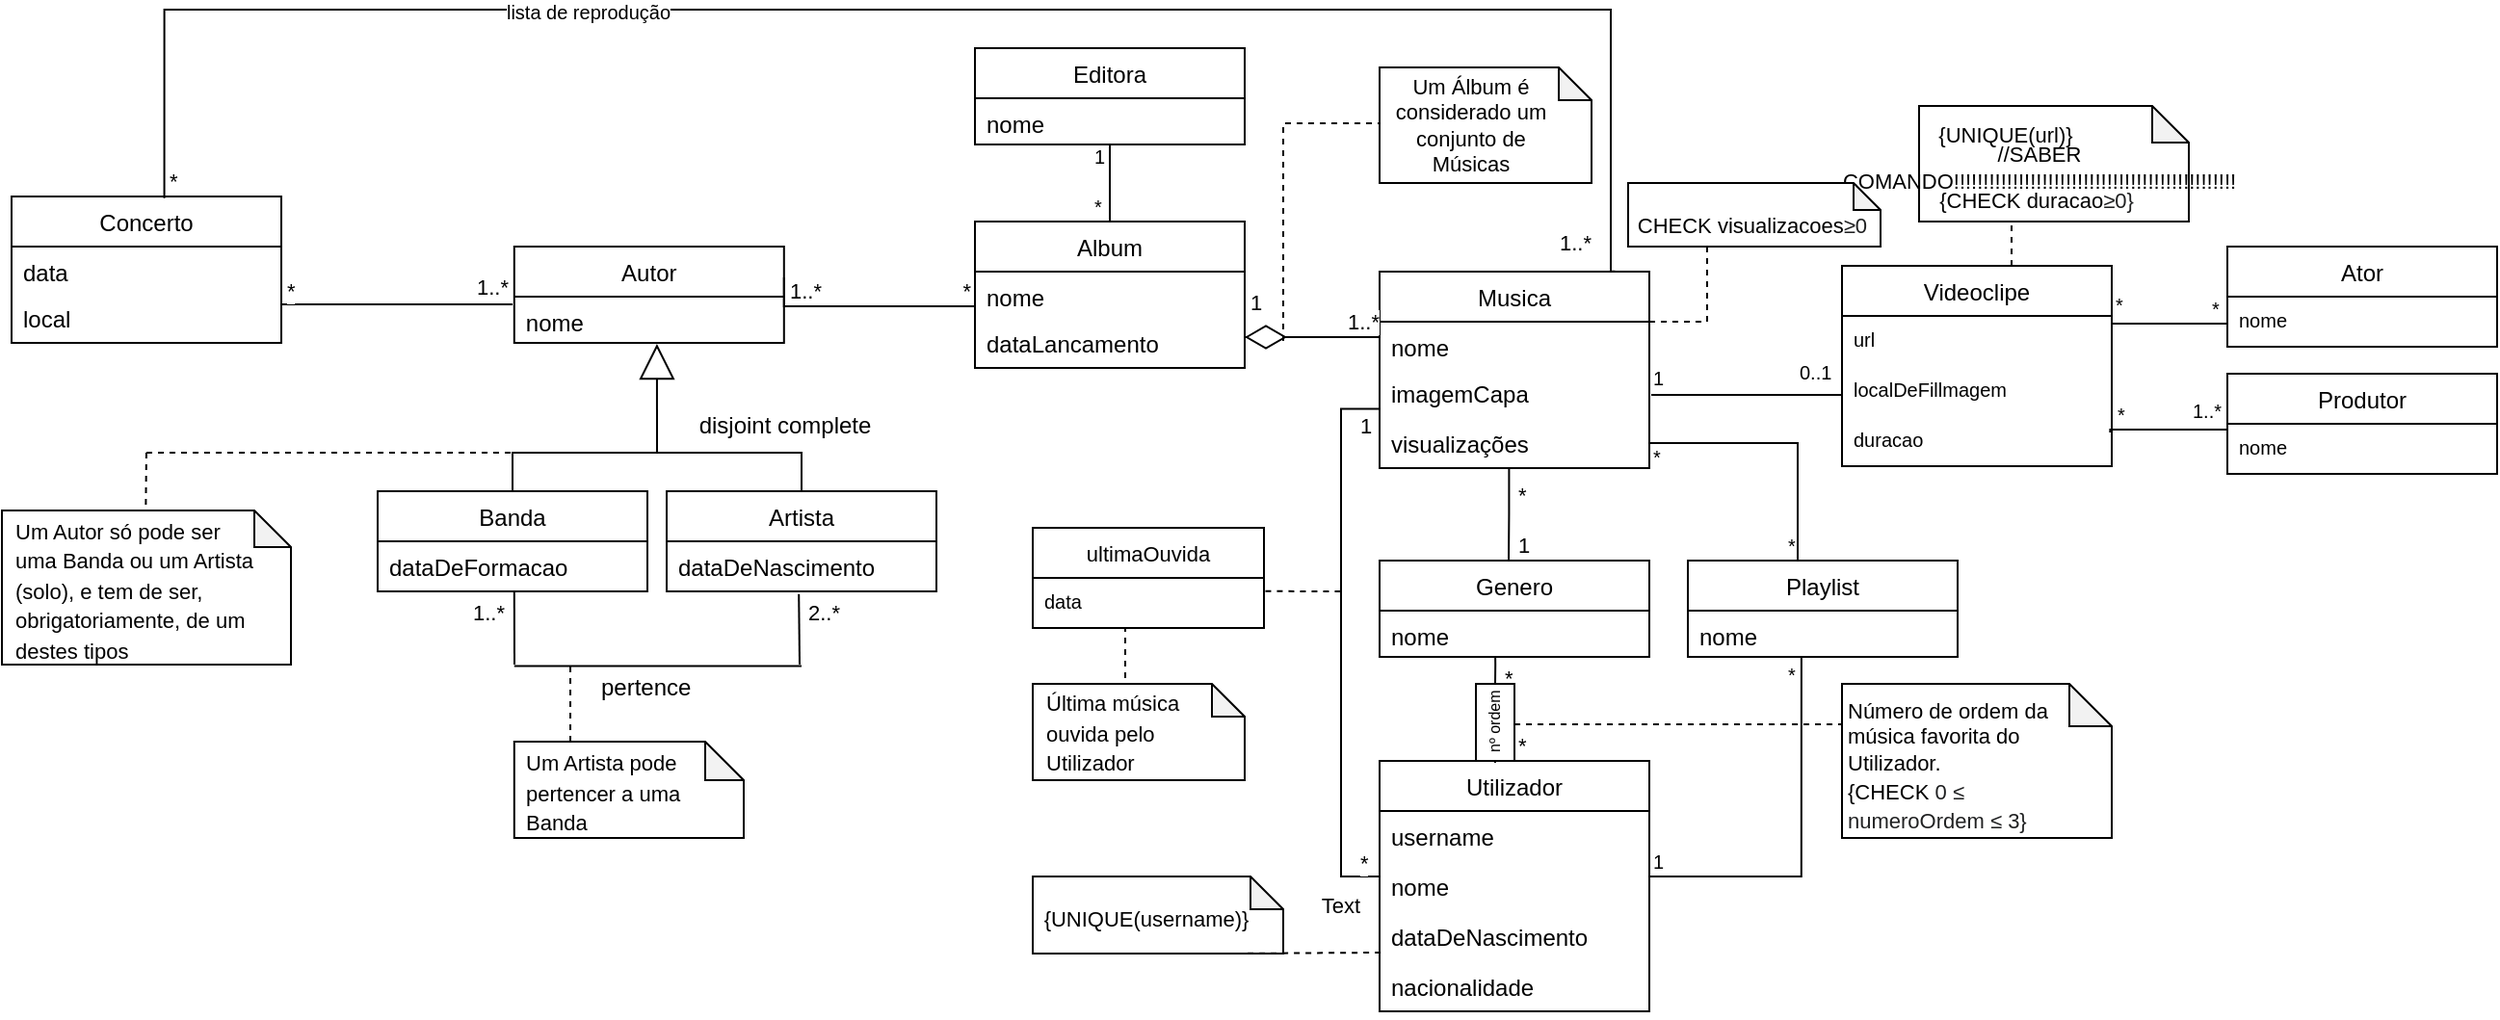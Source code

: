 <mxfile version="15.9.1" type="device"><diagram id="O6mtU00_ZYuhTFvkBpdz" name="Page-1"><mxGraphModel dx="811" dy="458" grid="1" gridSize="10" guides="1" tooltips="1" connect="1" arrows="1" fold="1" page="1" pageScale="1" pageWidth="827" pageHeight="1169" math="0" shadow="0"><root><mxCell id="0"/><mxCell id="1" parent="0"/><mxCell id="d1W4U5Db-8TaQ3_FlG5W-1" value="Utilizador" style="swimlane;fontStyle=0;childLayout=stackLayout;horizontal=1;startSize=26;fillColor=none;horizontalStack=0;resizeParent=1;resizeParentMax=0;resizeLast=0;collapsible=1;marginBottom=0;" parent="1" vertex="1"><mxGeometry x="800" y="440" width="140" height="130" as="geometry"/></mxCell><mxCell id="d1W4U5Db-8TaQ3_FlG5W-2" value="username" style="text;strokeColor=none;fillColor=none;align=left;verticalAlign=top;spacingLeft=4;spacingRight=4;overflow=hidden;rotatable=0;points=[[0,0.5],[1,0.5]];portConstraint=eastwest;" parent="d1W4U5Db-8TaQ3_FlG5W-1" vertex="1"><mxGeometry y="26" width="140" height="26" as="geometry"/></mxCell><mxCell id="d1W4U5Db-8TaQ3_FlG5W-5" value="nome" style="text;strokeColor=none;fillColor=none;align=left;verticalAlign=top;spacingLeft=4;spacingRight=4;overflow=hidden;rotatable=0;points=[[0,0.5],[1,0.5]];portConstraint=eastwest;" parent="d1W4U5Db-8TaQ3_FlG5W-1" vertex="1"><mxGeometry y="52" width="140" height="26" as="geometry"/></mxCell><mxCell id="d1W4U5Db-8TaQ3_FlG5W-7" value="dataDeNascimento" style="text;strokeColor=none;fillColor=none;align=left;verticalAlign=top;spacingLeft=4;spacingRight=4;overflow=hidden;rotatable=0;points=[[0,0.5],[1,0.5]];portConstraint=eastwest;" parent="d1W4U5Db-8TaQ3_FlG5W-1" vertex="1"><mxGeometry y="78" width="140" height="26" as="geometry"/></mxCell><mxCell id="d1W4U5Db-8TaQ3_FlG5W-6" value="nacionalidade" style="text;strokeColor=none;fillColor=none;align=left;verticalAlign=top;spacingLeft=4;spacingRight=4;overflow=hidden;rotatable=0;points=[[0,0.5],[1,0.5]];portConstraint=eastwest;" parent="d1W4U5Db-8TaQ3_FlG5W-1" vertex="1"><mxGeometry y="104" width="140" height="26" as="geometry"/></mxCell><mxCell id="d1W4U5Db-8TaQ3_FlG5W-8" value="Musica" style="swimlane;fontStyle=0;childLayout=stackLayout;horizontal=1;startSize=26;fillColor=none;horizontalStack=0;resizeParent=1;resizeParentMax=0;resizeLast=0;collapsible=1;marginBottom=0;" parent="1" vertex="1"><mxGeometry x="800" y="186" width="140" height="102" as="geometry"/></mxCell><mxCell id="d1W4U5Db-8TaQ3_FlG5W-9" value="nome" style="text;strokeColor=none;fillColor=none;align=left;verticalAlign=top;spacingLeft=4;spacingRight=4;overflow=hidden;rotatable=0;points=[[0,0.5],[1,0.5]];portConstraint=eastwest;" parent="d1W4U5Db-8TaQ3_FlG5W-8" vertex="1"><mxGeometry y="26" width="140" height="24" as="geometry"/></mxCell><mxCell id="d1W4U5Db-8TaQ3_FlG5W-11" value="imagemCapa" style="text;strokeColor=none;fillColor=none;align=left;verticalAlign=top;spacingLeft=4;spacingRight=4;overflow=hidden;rotatable=0;points=[[0,0.5],[1,0.5]];portConstraint=eastwest;" parent="d1W4U5Db-8TaQ3_FlG5W-8" vertex="1"><mxGeometry y="50" width="140" height="26" as="geometry"/></mxCell><mxCell id="d1W4U5Db-8TaQ3_FlG5W-76" value="visualizações" style="text;strokeColor=none;fillColor=none;align=left;verticalAlign=top;spacingLeft=4;spacingRight=4;overflow=hidden;rotatable=0;points=[[0,0.5],[1,0.5]];portConstraint=eastwest;" parent="d1W4U5Db-8TaQ3_FlG5W-8" vertex="1"><mxGeometry y="76" width="140" height="26" as="geometry"/></mxCell><mxCell id="d1W4U5Db-8TaQ3_FlG5W-14" value="Album" style="swimlane;fontStyle=0;childLayout=stackLayout;horizontal=1;startSize=26;fillColor=none;horizontalStack=0;resizeParent=1;resizeParentMax=0;resizeLast=0;collapsible=1;marginBottom=0;" parent="1" vertex="1"><mxGeometry x="590" y="160" width="140" height="76" as="geometry"/></mxCell><mxCell id="d1W4U5Db-8TaQ3_FlG5W-15" value="nome" style="text;strokeColor=none;fillColor=none;align=left;verticalAlign=top;spacingLeft=4;spacingRight=4;overflow=hidden;rotatable=0;points=[[0,0.5],[1,0.5]];portConstraint=eastwest;" parent="d1W4U5Db-8TaQ3_FlG5W-14" vertex="1"><mxGeometry y="26" width="140" height="24" as="geometry"/></mxCell><mxCell id="d1W4U5Db-8TaQ3_FlG5W-16" value="dataLancamento" style="text;strokeColor=none;fillColor=none;align=left;verticalAlign=top;spacingLeft=4;spacingRight=4;overflow=hidden;rotatable=0;points=[[0,0.5],[1,0.5]];portConstraint=eastwest;" parent="d1W4U5Db-8TaQ3_FlG5W-14" vertex="1"><mxGeometry y="50" width="140" height="26" as="geometry"/></mxCell><mxCell id="d1W4U5Db-8TaQ3_FlG5W-18" value="Autor" style="swimlane;fontStyle=0;childLayout=stackLayout;horizontal=1;startSize=26;fillColor=none;horizontalStack=0;resizeParent=1;resizeParentMax=0;resizeLast=0;collapsible=1;marginBottom=0;" parent="1" vertex="1"><mxGeometry x="350.9" y="173" width="140" height="50" as="geometry"/></mxCell><mxCell id="d1W4U5Db-8TaQ3_FlG5W-19" value="nome" style="text;strokeColor=none;fillColor=none;align=left;verticalAlign=top;spacingLeft=4;spacingRight=4;overflow=hidden;rotatable=0;points=[[0,0.5],[1,0.5]];portConstraint=eastwest;" parent="d1W4U5Db-8TaQ3_FlG5W-18" vertex="1"><mxGeometry y="26" width="140" height="24" as="geometry"/></mxCell><mxCell id="d1W4U5Db-8TaQ3_FlG5W-26" value="Banda" style="swimlane;fontStyle=0;childLayout=stackLayout;horizontal=1;startSize=26;fillColor=none;horizontalStack=0;resizeParent=1;resizeParentMax=0;resizeLast=0;collapsible=1;marginBottom=0;" parent="1" vertex="1"><mxGeometry x="280" y="300" width="140" height="52" as="geometry"/></mxCell><mxCell id="d1W4U5Db-8TaQ3_FlG5W-20" value="dataDeFormacao" style="text;strokeColor=none;fillColor=none;align=left;verticalAlign=top;spacingLeft=4;spacingRight=4;overflow=hidden;rotatable=0;points=[[0,0.5],[1,0.5]];portConstraint=eastwest;" parent="d1W4U5Db-8TaQ3_FlG5W-26" vertex="1"><mxGeometry y="26" width="140" height="26" as="geometry"/></mxCell><mxCell id="d1W4U5Db-8TaQ3_FlG5W-30" value="Artista" style="swimlane;fontStyle=0;childLayout=stackLayout;horizontal=1;startSize=26;fillColor=none;horizontalStack=0;resizeParent=1;resizeParentMax=0;resizeLast=0;collapsible=1;marginBottom=0;" parent="1" vertex="1"><mxGeometry x="430" y="300" width="140" height="52" as="geometry"/></mxCell><mxCell id="bzeB63ozeM-91986dSC--2" value="dataDeNascimento" style="text;strokeColor=none;fillColor=none;align=left;verticalAlign=top;spacingLeft=4;spacingRight=4;overflow=hidden;rotatable=0;points=[[0,0.5],[1,0.5]];portConstraint=eastwest;" parent="d1W4U5Db-8TaQ3_FlG5W-30" vertex="1"><mxGeometry y="26" width="140" height="26" as="geometry"/></mxCell><mxCell id="d1W4U5Db-8TaQ3_FlG5W-36" value="" style="endArrow=block;endSize=16;endFill=0;html=1;rounded=0;entryX=0.529;entryY=1.022;entryDx=0;entryDy=0;entryPerimeter=0;" parent="1" target="d1W4U5Db-8TaQ3_FlG5W-19" edge="1"><mxGeometry width="160" relative="1" as="geometry"><mxPoint x="425" y="280" as="sourcePoint"/><mxPoint x="417" y="230" as="targetPoint"/></mxGeometry></mxCell><mxCell id="d1W4U5Db-8TaQ3_FlG5W-40" value="" style="endArrow=none;html=1;edgeStyle=orthogonalEdgeStyle;rounded=0;entryX=0.5;entryY=0;entryDx=0;entryDy=0;exitX=0.5;exitY=0;exitDx=0;exitDy=0;" parent="1" source="d1W4U5Db-8TaQ3_FlG5W-26" target="d1W4U5Db-8TaQ3_FlG5W-30" edge="1"><mxGeometry relative="1" as="geometry"><mxPoint x="330" y="280" as="sourcePoint"/><mxPoint x="490" y="280" as="targetPoint"/><Array as="points"><mxPoint x="350" y="280"/><mxPoint x="500" y="280"/></Array></mxGeometry></mxCell><mxCell id="d1W4U5Db-8TaQ3_FlG5W-43" value="disjoint complete" style="html=1;strokeColor=#FFFFFF;" parent="1" vertex="1"><mxGeometry x="470" y="256" width="41.8" height="19" as="geometry"/></mxCell><mxCell id="d1W4U5Db-8TaQ3_FlG5W-45" value="" style="endArrow=none;html=1;edgeStyle=orthogonalEdgeStyle;rounded=0;exitX=1;exitY=0.441;exitDx=0;exitDy=0;exitPerimeter=0;entryX=0;entryY=0.374;entryDx=0;entryDy=0;entryPerimeter=0;" parent="1" edge="1"><mxGeometry relative="1" as="geometry"><mxPoint x="490.9" y="189.05" as="sourcePoint"/><mxPoint x="590" y="188.976" as="targetPoint"/><Array as="points"><mxPoint x="491" y="204"/><mxPoint x="590" y="204"/></Array></mxGeometry></mxCell><mxCell id="d1W4U5Db-8TaQ3_FlG5W-46" value="1..*" style="edgeLabel;resizable=0;html=1;align=left;verticalAlign=bottom;strokeColor=#FFFFFF;" parent="d1W4U5Db-8TaQ3_FlG5W-45" connectable="0" vertex="1"><mxGeometry x="-1" relative="1" as="geometry"><mxPoint x="1" y="15" as="offset"/></mxGeometry></mxCell><mxCell id="d1W4U5Db-8TaQ3_FlG5W-47" value="*" style="edgeLabel;resizable=0;html=1;align=right;verticalAlign=bottom;strokeColor=#FFFFFF;" parent="d1W4U5Db-8TaQ3_FlG5W-45" connectable="0" vertex="1"><mxGeometry x="1" relative="1" as="geometry"><mxPoint x="-2" y="15" as="offset"/></mxGeometry></mxCell><mxCell id="VnqMEpI5dOcCiJZOH6w0-4" value="Editora" style="swimlane;fontStyle=0;childLayout=stackLayout;horizontal=1;startSize=26;fillColor=none;horizontalStack=0;resizeParent=1;resizeParentMax=0;resizeLast=0;collapsible=1;marginBottom=0;" parent="1" vertex="1"><mxGeometry x="590" y="70" width="140" height="50" as="geometry"/></mxCell><mxCell id="VnqMEpI5dOcCiJZOH6w0-5" value="nome" style="text;strokeColor=none;fillColor=none;align=left;verticalAlign=top;spacingLeft=4;spacingRight=4;overflow=hidden;rotatable=0;points=[[0,0.5],[1,0.5]];portConstraint=eastwest;" parent="VnqMEpI5dOcCiJZOH6w0-4" vertex="1"><mxGeometry y="26" width="140" height="24" as="geometry"/></mxCell><mxCell id="VnqMEpI5dOcCiJZOH6w0-11" value="" style="edgeLabel;resizable=0;html=1;align=left;verticalAlign=bottom;strokeColor=#1A1A1A;" parent="1" connectable="0" vertex="1"><mxGeometry x="960" y="198" as="geometry"><mxPoint x="-16" y="24" as="offset"/></mxGeometry></mxCell><mxCell id="VnqMEpI5dOcCiJZOH6w0-12" value="Genero" style="swimlane;fontStyle=0;childLayout=stackLayout;horizontal=1;startSize=26;fillColor=none;horizontalStack=0;resizeParent=1;resizeParentMax=0;resizeLast=0;collapsible=1;marginBottom=0;" parent="1" vertex="1"><mxGeometry x="800" y="336" width="140" height="50" as="geometry"/></mxCell><mxCell id="VnqMEpI5dOcCiJZOH6w0-13" value="nome" style="text;strokeColor=none;fillColor=none;align=left;verticalAlign=top;spacingLeft=4;spacingRight=4;overflow=hidden;rotatable=0;points=[[0,0.5],[1,0.5]];portConstraint=eastwest;" parent="VnqMEpI5dOcCiJZOH6w0-12" vertex="1"><mxGeometry y="26" width="140" height="24" as="geometry"/></mxCell><mxCell id="SXqHnDbE0lJpuVMEVaqW-30" value="" style="endArrow=none;dashed=1;html=1;rounded=0;fontSize=13;" parent="VnqMEpI5dOcCiJZOH6w0-12" edge="1"><mxGeometry width="50" height="50" relative="1" as="geometry"><mxPoint x="70" y="85" as="sourcePoint"/><mxPoint x="240" y="85" as="targetPoint"/></mxGeometry></mxCell><mxCell id="VnqMEpI5dOcCiJZOH6w0-14" value="" style="endArrow=none;html=1;edgeStyle=orthogonalEdgeStyle;rounded=0;entryX=0.48;entryY=0.009;entryDx=0;entryDy=0;exitX=0.48;exitY=0.994;exitDx=0;exitDy=0;exitPerimeter=0;entryPerimeter=0;" parent="1" source="d1W4U5Db-8TaQ3_FlG5W-76" target="VnqMEpI5dOcCiJZOH6w0-12" edge="1"><mxGeometry relative="1" as="geometry"><mxPoint x="850" y="316" as="sourcePoint"/><mxPoint x="1010" y="306" as="targetPoint"/><Array as="points"><mxPoint x="867" y="312"/><mxPoint x="867" y="312"/><mxPoint x="867" y="336"/></Array></mxGeometry></mxCell><mxCell id="VnqMEpI5dOcCiJZOH6w0-17" value="" style="endArrow=none;html=1;edgeStyle=orthogonalEdgeStyle;rounded=0;entryX=0.431;entryY=0.006;entryDx=0;entryDy=0;entryPerimeter=0;startArrow=none;" parent="1" source="Nlo_bbiyaTCE-8YqNCSZ-4" target="d1W4U5Db-8TaQ3_FlG5W-1" edge="1"><mxGeometry relative="1" as="geometry"><mxPoint x="860" y="386" as="sourcePoint"/><mxPoint x="863" y="466" as="targetPoint"/><Array as="points"><mxPoint x="860" y="441"/><mxPoint x="860" y="441"/></Array></mxGeometry></mxCell><mxCell id="VnqMEpI5dOcCiJZOH6w0-18" value="*" style="edgeLabel;resizable=0;html=1;align=left;verticalAlign=bottom;strokeColor=#1A1A1A;" parent="1" connectable="0" vertex="1"><mxGeometry x="870" y="310" as="geometry"/></mxCell><mxCell id="VnqMEpI5dOcCiJZOH6w0-19" value="*" style="edgeLabel;resizable=0;html=1;align=left;verticalAlign=bottom;strokeColor=#1A1A1A;" parent="1" connectable="0" vertex="1"><mxGeometry x="870" y="440" as="geometry"/></mxCell><mxCell id="VnqMEpI5dOcCiJZOH6w0-20" value="1" style="edgeLabel;resizable=0;html=1;align=left;verticalAlign=bottom;strokeColor=#1A1A1A;" parent="1" connectable="0" vertex="1"><mxGeometry x="870" y="336" as="geometry"/></mxCell><mxCell id="VnqMEpI5dOcCiJZOH6w0-21" value="*" style="edgeLabel;resizable=0;html=1;align=left;verticalAlign=bottom;strokeColor=#1A1A1A;" parent="1" connectable="0" vertex="1"><mxGeometry x="850" y="390" as="geometry"><mxPoint x="13" y="15" as="offset"/></mxGeometry></mxCell><mxCell id="VnqMEpI5dOcCiJZOH6w0-29" value="" style="endArrow=none;html=1;edgeStyle=orthogonalEdgeStyle;rounded=0;exitX=0;exitY=0.5;exitDx=0;exitDy=0;entryX=-0.003;entryY=0.818;entryDx=0;entryDy=0;entryPerimeter=0;" parent="1" source="d1W4U5Db-8TaQ3_FlG5W-5" target="d1W4U5Db-8TaQ3_FlG5W-11" edge="1"><mxGeometry relative="1" as="geometry"><mxPoint x="640" y="296" as="sourcePoint"/><mxPoint x="780" y="260" as="targetPoint"/><Array as="points"><mxPoint x="800" y="500"/><mxPoint x="780" y="500"/><mxPoint x="780" y="257"/></Array></mxGeometry></mxCell><mxCell id="VnqMEpI5dOcCiJZOH6w0-32" value="" style="endArrow=none;dashed=1;html=1;rounded=0;exitX=1.006;exitY=0.457;exitDx=0;exitDy=0;exitPerimeter=0;" parent="1" edge="1"><mxGeometry width="50" height="50" relative="1" as="geometry"><mxPoint x="740.72" y="351.882" as="sourcePoint"/><mxPoint x="780" y="352" as="targetPoint"/><Array as="points"><mxPoint x="770" y="352"/></Array></mxGeometry></mxCell><mxCell id="VnqMEpI5dOcCiJZOH6w0-33" value="ultimaOuvida" style="swimlane;fontStyle=0;childLayout=stackLayout;horizontal=1;startSize=26;fillColor=none;horizontalStack=0;resizeParent=1;resizeParentMax=0;resizeLast=0;collapsible=1;marginBottom=0;fontSize=11;" parent="1" vertex="1"><mxGeometry x="620" y="319" width="120" height="52" as="geometry"/></mxCell><mxCell id="VnqMEpI5dOcCiJZOH6w0-35" value="data" style="text;strokeColor=none;fillColor=none;align=left;verticalAlign=top;spacingLeft=4;spacingRight=4;overflow=hidden;rotatable=0;points=[[0,0.5],[1,0.5]];portConstraint=eastwest;fontSize=10;" parent="VnqMEpI5dOcCiJZOH6w0-33" vertex="1"><mxGeometry y="26" width="120" height="26" as="geometry"/></mxCell><mxCell id="VnqMEpI5dOcCiJZOH6w0-36" value="Concerto" style="swimlane;fontStyle=0;childLayout=stackLayout;horizontal=1;startSize=26;fillColor=none;horizontalStack=0;resizeParent=1;resizeParentMax=0;resizeLast=0;collapsible=1;marginBottom=0;" parent="1" vertex="1"><mxGeometry x="90" y="147" width="140" height="76" as="geometry"/></mxCell><mxCell id="VnqMEpI5dOcCiJZOH6w0-37" value="data" style="text;strokeColor=none;fillColor=none;align=left;verticalAlign=top;spacingLeft=4;spacingRight=4;overflow=hidden;rotatable=0;points=[[0,0.5],[1,0.5]];portConstraint=eastwest;" parent="VnqMEpI5dOcCiJZOH6w0-36" vertex="1"><mxGeometry y="26" width="140" height="24" as="geometry"/></mxCell><mxCell id="VnqMEpI5dOcCiJZOH6w0-38" value="local" style="text;strokeColor=none;fillColor=none;align=left;verticalAlign=top;spacingLeft=4;spacingRight=4;overflow=hidden;rotatable=0;points=[[0,0.5],[1,0.5]];portConstraint=eastwest;" parent="VnqMEpI5dOcCiJZOH6w0-36" vertex="1"><mxGeometry y="50" width="140" height="26" as="geometry"/></mxCell><mxCell id="VnqMEpI5dOcCiJZOH6w0-40" value="" style="endArrow=none;html=1;edgeStyle=orthogonalEdgeStyle;rounded=0;" parent="1" edge="1"><mxGeometry relative="1" as="geometry"><mxPoint x="230" y="203" as="sourcePoint"/><mxPoint x="350" y="203" as="targetPoint"/><Array as="points"><mxPoint x="230" y="203"/></Array></mxGeometry></mxCell><mxCell id="VnqMEpI5dOcCiJZOH6w0-41" value="*" style="edgeLabel;resizable=0;html=1;align=left;verticalAlign=bottom;strokeColor=#FFFFFF;" parent="VnqMEpI5dOcCiJZOH6w0-40" connectable="0" vertex="1"><mxGeometry x="-1" relative="1" as="geometry"><mxPoint x="1" y="1" as="offset"/></mxGeometry></mxCell><mxCell id="VnqMEpI5dOcCiJZOH6w0-42" value="1..*" style="edgeLabel;resizable=0;html=1;align=right;verticalAlign=bottom;strokeColor=#FFFFFF;" parent="VnqMEpI5dOcCiJZOH6w0-40" connectable="0" vertex="1"><mxGeometry x="1" relative="1" as="geometry"><mxPoint x="-2" y="-1" as="offset"/></mxGeometry></mxCell><mxCell id="VnqMEpI5dOcCiJZOH6w0-44" value="" style="endArrow=none;html=1;edgeStyle=orthogonalEdgeStyle;rounded=0;exitX=0.995;exitY=0.186;exitDx=0;exitDy=0;exitPerimeter=0;entryX=0.873;entryY=-0.001;entryDx=0;entryDy=0;entryPerimeter=0;" parent="1" target="d1W4U5Db-8TaQ3_FlG5W-8" edge="1"><mxGeometry relative="1" as="geometry"><mxPoint x="169.28" y="147.836" as="sourcePoint"/><mxPoint x="920" y="190" as="targetPoint"/><Array as="points"><mxPoint x="169" y="50"/><mxPoint x="920" y="50"/><mxPoint x="920" y="186"/></Array></mxGeometry></mxCell><mxCell id="VnqMEpI5dOcCiJZOH6w0-45" value="*" style="edgeLabel;resizable=0;html=1;align=left;verticalAlign=bottom;strokeColor=#FFFFFF;" parent="VnqMEpI5dOcCiJZOH6w0-44" connectable="0" vertex="1"><mxGeometry x="-1" relative="1" as="geometry"><mxPoint x="1" as="offset"/></mxGeometry></mxCell><mxCell id="VnqMEpI5dOcCiJZOH6w0-46" value="1..*" style="edgeLabel;resizable=0;html=1;align=right;verticalAlign=bottom;strokeColor=#FFFFFF;" parent="VnqMEpI5dOcCiJZOH6w0-44" connectable="0" vertex="1"><mxGeometry x="1" relative="1" as="geometry"><mxPoint x="-12" y="-6" as="offset"/></mxGeometry></mxCell><mxCell id="VnqMEpI5dOcCiJZOH6w0-47" value="lista de reprodução" style="edgeLabel;html=1;align=center;verticalAlign=middle;resizable=0;points=[];fontSize=10;" parent="VnqMEpI5dOcCiJZOH6w0-44" vertex="1" connectable="0"><mxGeometry x="-0.359" y="-1" relative="1" as="geometry"><mxPoint x="1" as="offset"/></mxGeometry></mxCell><mxCell id="VnqMEpI5dOcCiJZOH6w0-48" value="" style="endArrow=none;html=1;edgeStyle=orthogonalEdgeStyle;rounded=0;fontSize=10;" parent="1" edge="1"><mxGeometry relative="1" as="geometry"><mxPoint x="941" y="250" as="sourcePoint"/><mxPoint x="1040" y="250" as="targetPoint"/><Array as="points"><mxPoint x="941" y="250"/><mxPoint x="1040" y="250"/></Array></mxGeometry></mxCell><mxCell id="VnqMEpI5dOcCiJZOH6w0-49" value="1" style="edgeLabel;resizable=0;html=1;align=left;verticalAlign=bottom;fontSize=10;" parent="VnqMEpI5dOcCiJZOH6w0-48" connectable="0" vertex="1"><mxGeometry x="-1" relative="1" as="geometry"><mxPoint x="-1" y="-1" as="offset"/></mxGeometry></mxCell><mxCell id="VnqMEpI5dOcCiJZOH6w0-51" value="Videoclipe" style="swimlane;fontStyle=0;childLayout=stackLayout;horizontal=1;startSize=26;fillColor=none;horizontalStack=0;resizeParent=1;resizeParentMax=0;resizeLast=0;collapsible=1;marginBottom=0;" parent="1" vertex="1"><mxGeometry x="1040" y="183" width="140" height="104" as="geometry"/></mxCell><mxCell id="VnqMEpI5dOcCiJZOH6w0-88" value="url" style="text;strokeColor=none;fillColor=none;align=left;verticalAlign=top;spacingLeft=4;spacingRight=4;overflow=hidden;rotatable=0;points=[[0,0.5],[1,0.5]];portConstraint=eastwest;fontSize=10;" parent="VnqMEpI5dOcCiJZOH6w0-51" vertex="1"><mxGeometry y="26" width="140" height="26" as="geometry"/></mxCell><mxCell id="VnqMEpI5dOcCiJZOH6w0-76" value="localDeFillmagem" style="text;strokeColor=none;fillColor=none;align=left;verticalAlign=top;spacingLeft=4;spacingRight=4;overflow=hidden;rotatable=0;points=[[0,0.5],[1,0.5]];portConstraint=eastwest;fontSize=10;" parent="VnqMEpI5dOcCiJZOH6w0-51" vertex="1"><mxGeometry y="52" width="140" height="26" as="geometry"/></mxCell><mxCell id="VnqMEpI5dOcCiJZOH6w0-85" value="duracao" style="text;strokeColor=none;fillColor=none;align=left;verticalAlign=top;spacingLeft=4;spacingRight=4;overflow=hidden;rotatable=0;points=[[0,0.5],[1,0.5]];portConstraint=eastwest;fontSize=10;" parent="VnqMEpI5dOcCiJZOH6w0-51" vertex="1"><mxGeometry y="78" width="140" height="26" as="geometry"/></mxCell><mxCell id="VnqMEpI5dOcCiJZOH6w0-54" value="0..1" style="edgeLabel;resizable=0;html=1;align=left;verticalAlign=bottom;fontSize=10;rotation=0;" parent="1" connectable="0" vertex="1"><mxGeometry x="1031" y="254" as="geometry"><mxPoint x="-15" y="-8" as="offset"/></mxGeometry></mxCell><mxCell id="VnqMEpI5dOcCiJZOH6w0-60" value="" style="endArrow=none;html=1;edgeStyle=orthogonalEdgeStyle;rounded=0;fontSize=10;exitX=0.572;exitY=0.999;exitDx=0;exitDy=0;exitPerimeter=0;" parent="1" source="VnqMEpI5dOcCiJZOH6w0-5" edge="1"><mxGeometry relative="1" as="geometry"><mxPoint x="660" y="130" as="sourcePoint"/><mxPoint x="660" y="160" as="targetPoint"/><Array as="points"><mxPoint x="660" y="120"/></Array></mxGeometry></mxCell><mxCell id="VnqMEpI5dOcCiJZOH6w0-61" value="1" style="edgeLabel;resizable=0;html=1;align=left;verticalAlign=bottom;fontSize=10;" parent="VnqMEpI5dOcCiJZOH6w0-60" connectable="0" vertex="1"><mxGeometry x="-1" relative="1" as="geometry"><mxPoint x="-20" y="15" as="offset"/></mxGeometry></mxCell><mxCell id="VnqMEpI5dOcCiJZOH6w0-64" value="*" style="edgeLabel;resizable=0;html=1;align=left;verticalAlign=bottom;fontSize=10;" parent="1" connectable="0" vertex="1"><mxGeometry x="650" y="160" as="geometry"/></mxCell><mxCell id="VnqMEpI5dOcCiJZOH6w0-68" value="" style="endArrow=none;html=1;edgeStyle=orthogonalEdgeStyle;rounded=0;entryX=0.41;entryY=0.003;entryDx=0;entryDy=0;entryPerimeter=0;" parent="1" target="VnqMEpI5dOcCiJZOH6w0-69" edge="1"><mxGeometry relative="1" as="geometry"><mxPoint x="940" y="275" as="sourcePoint"/><mxPoint x="1020" y="380" as="targetPoint"/><Array as="points"><mxPoint x="1017" y="275"/><mxPoint x="1017" y="336"/></Array></mxGeometry></mxCell><mxCell id="VnqMEpI5dOcCiJZOH6w0-69" value="Playlist" style="swimlane;fontStyle=0;childLayout=stackLayout;horizontal=1;startSize=26;fillColor=none;horizontalStack=0;resizeParent=1;resizeParentMax=0;resizeLast=0;collapsible=1;marginBottom=0;" parent="1" vertex="1"><mxGeometry x="960" y="336" width="140" height="50" as="geometry"/></mxCell><mxCell id="VnqMEpI5dOcCiJZOH6w0-70" value="nome" style="text;strokeColor=none;fillColor=none;align=left;verticalAlign=top;spacingLeft=4;spacingRight=4;overflow=hidden;rotatable=0;points=[[0,0.5],[1,0.5]];portConstraint=eastwest;" parent="VnqMEpI5dOcCiJZOH6w0-69" vertex="1"><mxGeometry y="26" width="140" height="24" as="geometry"/></mxCell><mxCell id="VnqMEpI5dOcCiJZOH6w0-71" value="" style="endArrow=none;html=1;edgeStyle=orthogonalEdgeStyle;rounded=0;entryX=0.997;entryY=0.298;entryDx=0;entryDy=0;exitX=0.421;exitY=1.012;exitDx=0;exitDy=0;exitPerimeter=0;entryPerimeter=0;" parent="1" source="VnqMEpI5dOcCiJZOH6w0-70" target="d1W4U5Db-8TaQ3_FlG5W-5" edge="1"><mxGeometry relative="1" as="geometry"><mxPoint x="1019" y="390" as="sourcePoint"/><mxPoint x="1020" y="504.5" as="targetPoint"/><Array as="points"><mxPoint x="1019" y="500"/><mxPoint x="940" y="500"/></Array></mxGeometry></mxCell><mxCell id="VnqMEpI5dOcCiJZOH6w0-72" value="*" style="edgeLabel;resizable=0;html=1;align=left;verticalAlign=bottom;fontSize=10;rotation=0;" parent="1" connectable="0" vertex="1"><mxGeometry x="1010" y="336" as="geometry"/></mxCell><mxCell id="VnqMEpI5dOcCiJZOH6w0-73" value="*" style="edgeLabel;resizable=0;html=1;align=left;verticalAlign=bottom;fontSize=10;rotation=0;" parent="1" connectable="0" vertex="1"><mxGeometry x="940" y="290" as="geometry"/></mxCell><mxCell id="VnqMEpI5dOcCiJZOH6w0-74" value="*" style="edgeLabel;resizable=0;html=1;align=left;verticalAlign=bottom;fontSize=10;rotation=0;" parent="1" connectable="0" vertex="1"><mxGeometry x="1010" y="403" as="geometry"/></mxCell><mxCell id="VnqMEpI5dOcCiJZOH6w0-75" value="1" style="edgeLabel;resizable=0;html=1;align=left;verticalAlign=bottom;fontSize=10;rotation=0;" parent="1" connectable="0" vertex="1"><mxGeometry x="940" y="500" as="geometry"/></mxCell><mxCell id="VnqMEpI5dOcCiJZOH6w0-77" value="" style="endArrow=none;html=1;edgeStyle=orthogonalEdgeStyle;rounded=0;fontSize=10;entryX=0;entryY=0.5;entryDx=0;entryDy=0;" parent="1" target="VnqMEpI5dOcCiJZOH6w0-79" edge="1"><mxGeometry relative="1" as="geometry"><mxPoint x="1180" y="207" as="sourcePoint"/><mxPoint x="1242" y="207" as="targetPoint"/><Array as="points"><mxPoint x="1180" y="213"/><mxPoint x="1240" y="213"/></Array></mxGeometry></mxCell><mxCell id="VnqMEpI5dOcCiJZOH6w0-78" value="1..*" style="edgeLabel;resizable=0;html=1;align=left;verticalAlign=bottom;fontSize=10;" parent="VnqMEpI5dOcCiJZOH6w0-77" connectable="0" vertex="1"><mxGeometry x="-1" relative="1" as="geometry"><mxPoint x="40" y="59" as="offset"/></mxGeometry></mxCell><mxCell id="VnqMEpI5dOcCiJZOH6w0-79" value="Ator" style="swimlane;fontStyle=0;childLayout=stackLayout;horizontal=1;startSize=26;fillColor=none;horizontalStack=0;resizeParent=1;resizeParentMax=0;resizeLast=0;collapsible=1;marginBottom=0;" parent="1" vertex="1"><mxGeometry x="1240" y="173" width="140" height="52" as="geometry"/></mxCell><mxCell id="VnqMEpI5dOcCiJZOH6w0-80" value="nome" style="text;strokeColor=none;fillColor=none;align=left;verticalAlign=top;spacingLeft=4;spacingRight=4;overflow=hidden;rotatable=0;points=[[0,0.5],[1,0.5]];portConstraint=eastwest;fontSize=10;" parent="VnqMEpI5dOcCiJZOH6w0-79" vertex="1"><mxGeometry y="26" width="140" height="26" as="geometry"/></mxCell><mxCell id="VnqMEpI5dOcCiJZOH6w0-81" value="Produtor" style="swimlane;fontStyle=0;childLayout=stackLayout;horizontal=1;startSize=26;fillColor=none;horizontalStack=0;resizeParent=1;resizeParentMax=0;resizeLast=0;collapsible=1;marginBottom=0;" parent="1" vertex="1"><mxGeometry x="1240" y="239" width="140" height="52" as="geometry"/></mxCell><mxCell id="VnqMEpI5dOcCiJZOH6w0-82" value="nome" style="text;strokeColor=none;fillColor=none;align=left;verticalAlign=top;spacingLeft=4;spacingRight=4;overflow=hidden;rotatable=0;points=[[0,0.5],[1,0.5]];portConstraint=eastwest;fontSize=10;" parent="VnqMEpI5dOcCiJZOH6w0-81" vertex="1"><mxGeometry y="26" width="140" height="26" as="geometry"/></mxCell><mxCell id="VnqMEpI5dOcCiJZOH6w0-86" value="" style="endArrow=none;html=1;edgeStyle=orthogonalEdgeStyle;rounded=0;fontSize=10;entryX=0.003;entryY=0.131;entryDx=0;entryDy=0;exitX=0.994;exitY=0.328;exitDx=0;exitDy=0;exitPerimeter=0;entryPerimeter=0;" parent="1" source="VnqMEpI5dOcCiJZOH6w0-85" target="VnqMEpI5dOcCiJZOH6w0-82" edge="1"><mxGeometry relative="1" as="geometry"><mxPoint x="1107" y="181" as="sourcePoint"/><mxPoint x="1128.34" y="153.412" as="targetPoint"/><Array as="points"><mxPoint x="1179" y="268"/><mxPoint x="1240" y="268"/></Array></mxGeometry></mxCell><mxCell id="VnqMEpI5dOcCiJZOH6w0-89" value="*" style="edgeLabel;resizable=0;html=1;align=left;verticalAlign=bottom;fontSize=10;" parent="1" connectable="0" vertex="1"><mxGeometry x="1230" y="213" as="geometry"/></mxCell><mxCell id="VnqMEpI5dOcCiJZOH6w0-90" value="*" style="edgeLabel;resizable=0;html=1;align=left;verticalAlign=bottom;fontSize=10;rotation=0;" parent="1" connectable="0" vertex="1"><mxGeometry x="1180" y="211" as="geometry"/></mxCell><mxCell id="VnqMEpI5dOcCiJZOH6w0-91" value="1" style="edgeLabel;resizable=0;html=1;align=left;verticalAlign=bottom;strokeColor=#1A1A1A;" parent="1" connectable="0" vertex="1"><mxGeometry x="788" y="274" as="geometry"/></mxCell><mxCell id="bzeB63ozeM-91986dSC--5" value="" style="endArrow=none;html=1;edgeStyle=orthogonalEdgeStyle;rounded=0;entryX=0;entryY=0.335;entryDx=0;entryDy=0;exitX=1.004;exitY=0.576;exitDx=0;exitDy=0;exitPerimeter=0;entryPerimeter=0;" parent="1" edge="1"><mxGeometry relative="1" as="geometry"><mxPoint x="730" y="200.024" as="sourcePoint"/><mxPoint x="800" y="220.04" as="targetPoint"/><Array as="points"><mxPoint x="730" y="220"/></Array></mxGeometry></mxCell><mxCell id="bzeB63ozeM-91986dSC--6" value="1" style="edgeLabel;resizable=0;html=1;align=left;verticalAlign=bottom;strokeColor=#1A1A1A;" parent="bzeB63ozeM-91986dSC--5" connectable="0" vertex="1"><mxGeometry x="-1" relative="1" as="geometry"><mxPoint x="1" y="10" as="offset"/></mxGeometry></mxCell><mxCell id="bzeB63ozeM-91986dSC--7" value="1..*" style="edgeLabel;resizable=0;html=1;align=right;verticalAlign=bottom;strokeColor=#1A1A1A;" parent="bzeB63ozeM-91986dSC--5" connectable="0" vertex="1"><mxGeometry x="1" relative="1" as="geometry"/></mxCell><mxCell id="bzeB63ozeM-91986dSC--9" value="" style="endArrow=none;html=1;rounded=0;" parent="1" edge="1"><mxGeometry width="50" height="50" relative="1" as="geometry"><mxPoint x="351" y="390" as="sourcePoint"/><mxPoint x="350.9" y="352" as="targetPoint"/></mxGeometry></mxCell><mxCell id="bzeB63ozeM-91986dSC--10" value="" style="endArrow=none;html=1;rounded=0;" parent="1" edge="1"><mxGeometry width="50" height="50" relative="1" as="geometry"><mxPoint x="350.9" y="390.8" as="sourcePoint"/><mxPoint x="500" y="390.8" as="targetPoint"/></mxGeometry></mxCell><mxCell id="bzeB63ozeM-91986dSC--12" value="" style="endArrow=none;html=1;rounded=0;entryX=0.49;entryY=1.055;entryDx=0;entryDy=0;entryPerimeter=0;" parent="1" target="bzeB63ozeM-91986dSC--2" edge="1"><mxGeometry width="50" height="50" relative="1" as="geometry"><mxPoint x="499" y="390" as="sourcePoint"/><mxPoint x="500" y="360" as="targetPoint"/></mxGeometry></mxCell><mxCell id="bzeB63ozeM-91986dSC--14" value="pertence" style="text;strokeColor=none;fillColor=none;align=left;verticalAlign=middle;spacingLeft=4;spacingRight=4;overflow=hidden;points=[[0,0.5],[1,0.5]];portConstraint=eastwest;rotatable=0;" parent="1" vertex="1"><mxGeometry x="390" y="386" width="80" height="30" as="geometry"/></mxCell><mxCell id="bzeB63ozeM-91986dSC--15" value="1..*" style="edgeLabel;resizable=0;html=1;align=right;verticalAlign=bottom;strokeColor=#FFFFFF;" parent="1" connectable="0" vertex="1"><mxGeometry x="346" y="371" as="geometry"/></mxCell><mxCell id="bzeB63ozeM-91986dSC--16" value="2..*" style="edgeLabel;resizable=0;html=1;align=right;verticalAlign=bottom;strokeColor=#FFFFFF;" parent="1" connectable="0" vertex="1"><mxGeometry x="520" y="371" as="geometry"/></mxCell><mxCell id="bzeB63ozeM-91986dSC--18" value="*" style="edgeLabel;resizable=0;html=1;align=left;verticalAlign=bottom;strokeColor=#1A1A1A;" parent="1" connectable="0" vertex="1"><mxGeometry x="788" y="501" as="geometry"/></mxCell><mxCell id="bzeB63ozeM-91986dSC--19" value="*" style="edgeLabel;resizable=0;html=1;align=left;verticalAlign=bottom;fontSize=10;" parent="1" connectable="0" vertex="1"><mxGeometry x="1181" y="268.5" as="geometry"/></mxCell><mxCell id="Nlo_bbiyaTCE-8YqNCSZ-4" value="" style="rounded=0;whiteSpace=wrap;html=1;fontSize=9;" parent="1" vertex="1"><mxGeometry x="850" y="400" width="20" height="40" as="geometry"/></mxCell><mxCell id="Nlo_bbiyaTCE-8YqNCSZ-6" value="nº ordem" style="edgeLabel;resizable=0;html=1;align=left;verticalAlign=bottom;strokeColor=#1A1A1A;rotation=-90;fontSize=8;" parent="1" connectable="0" vertex="1"><mxGeometry x="852" y="451" as="geometry"><mxPoint x="13" y="15" as="offset"/></mxGeometry></mxCell><mxCell id="Nlo_bbiyaTCE-8YqNCSZ-8" value="" style="endArrow=none;html=1;edgeStyle=orthogonalEdgeStyle;rounded=0;exitX=0.429;exitY=1.003;exitDx=0;exitDy=0;exitPerimeter=0;" parent="1" source="VnqMEpI5dOcCiJZOH6w0-13" edge="1"><mxGeometry relative="1" as="geometry"><mxPoint x="860" y="390" as="sourcePoint"/><mxPoint x="860" y="400" as="targetPoint"/><Array as="points"><mxPoint x="860" y="390"/><mxPoint x="860" y="390"/><mxPoint x="860" y="400"/></Array></mxGeometry></mxCell><mxCell id="mL5B-F035YfHwwNTHmhw-1" value="" style="html=1;whiteSpace=wrap;aspect=fixed;shape=isoRectangle;fillColor=#FFFFFF;" parent="1" vertex="1"><mxGeometry x="731" y="214" width="20" height="12" as="geometry"/></mxCell><mxCell id="SXqHnDbE0lJpuVMEVaqW-1" value="" style="endArrow=none;dashed=1;html=1;rounded=0;" parent="1" edge="1"><mxGeometry width="50" height="50" relative="1" as="geometry"><mxPoint x="159.5" y="325" as="sourcePoint"/><mxPoint x="160" y="277" as="targetPoint"/></mxGeometry></mxCell><mxCell id="SXqHnDbE0lJpuVMEVaqW-2" value="" style="shape=note;whiteSpace=wrap;html=1;backgroundOutline=1;darkOpacity=0.05;size=19;" parent="1" vertex="1"><mxGeometry x="85" y="310" width="150" height="80" as="geometry"/></mxCell><mxCell id="SXqHnDbE0lJpuVMEVaqW-6" value="" style="endArrow=none;dashed=1;html=1;rounded=0;" parent="1" edge="1"><mxGeometry width="50" height="50" relative="1" as="geometry"><mxPoint x="160" y="280" as="sourcePoint"/><mxPoint x="360" y="280" as="targetPoint"/></mxGeometry></mxCell><mxCell id="SXqHnDbE0lJpuVMEVaqW-21" value="&lt;font style=&quot;font-size: 11px&quot;&gt;Um Autor só pode ser uma Banda ou um Artista (solo), e tem de ser, obrigatoriamente, de um destes tipos&amp;nbsp;&lt;/font&gt;" style="text;html=1;strokeColor=none;fillColor=none;align=left;verticalAlign=middle;whiteSpace=wrap;rounded=0;fontSize=13;" parent="1" vertex="1"><mxGeometry x="90" y="321" width="130" height="60" as="geometry"/></mxCell><mxCell id="SXqHnDbE0lJpuVMEVaqW-23" value="" style="endArrow=none;dashed=1;html=1;rounded=0;fontSize=13;" parent="1" edge="1"><mxGeometry width="50" height="50" relative="1" as="geometry"><mxPoint x="668" y="421" as="sourcePoint"/><mxPoint x="668" y="371" as="targetPoint"/><Array as="points"><mxPoint x="668" y="400"/></Array></mxGeometry></mxCell><mxCell id="SXqHnDbE0lJpuVMEVaqW-24" value="" style="shape=note;whiteSpace=wrap;html=1;backgroundOutline=1;darkOpacity=0.05;fontSize=13;size=17;" parent="1" vertex="1"><mxGeometry x="620" y="400" width="110" height="50" as="geometry"/></mxCell><mxCell id="SXqHnDbE0lJpuVMEVaqW-25" value="&lt;font style=&quot;font-size: 11px&quot;&gt;Última música ouvida pelo Utilizador&lt;/font&gt;" style="text;html=1;strokeColor=none;fillColor=none;align=left;verticalAlign=middle;whiteSpace=wrap;rounded=0;fontSize=13;" parent="1" vertex="1"><mxGeometry x="625" y="410" width="90" height="30" as="geometry"/></mxCell><mxCell id="SXqHnDbE0lJpuVMEVaqW-27" value="" style="shape=note;whiteSpace=wrap;html=1;backgroundOutline=1;darkOpacity=0.05;fontSize=13;size=20;" parent="1" vertex="1"><mxGeometry x="350.9" y="430" width="119.1" height="50" as="geometry"/></mxCell><mxCell id="SXqHnDbE0lJpuVMEVaqW-26" value="&lt;font style=&quot;font-size: 11px&quot;&gt;Um Artista pode pertencer a uma Banda&lt;/font&gt;" style="text;html=1;strokeColor=none;fillColor=none;align=left;verticalAlign=middle;whiteSpace=wrap;rounded=0;fontSize=13;" parent="1" vertex="1"><mxGeometry x="354.9" y="441" width="100" height="30" as="geometry"/></mxCell><mxCell id="SXqHnDbE0lJpuVMEVaqW-28" value="" style="endArrow=none;dashed=1;html=1;rounded=0;fontSize=13;" parent="1" edge="1"><mxGeometry width="50" height="50" relative="1" as="geometry"><mxPoint x="380" y="430" as="sourcePoint"/><mxPoint x="380" y="390" as="targetPoint"/><Array as="points"><mxPoint x="380" y="410"/></Array></mxGeometry></mxCell><mxCell id="SXqHnDbE0lJpuVMEVaqW-31" value="" style="shape=note;whiteSpace=wrap;html=1;backgroundOutline=1;darkOpacity=0.05;fontSize=13;size=22;" parent="1" vertex="1"><mxGeometry x="1040" y="400" width="140" height="80" as="geometry"/></mxCell><mxCell id="SXqHnDbE0lJpuVMEVaqW-32" value="" style="shape=note;whiteSpace=wrap;html=1;backgroundOutline=1;darkOpacity=0.05;fontSize=13;size=17;" parent="1" vertex="1"><mxGeometry x="620" y="500" width="130" height="40" as="geometry"/></mxCell><mxCell id="SXqHnDbE0lJpuVMEVaqW-33" value="&lt;div style=&quot;font-size: 11px&quot;&gt;&lt;font style=&quot;font-size: 11px&quot;&gt;Número de ordem da música favorita do Utilizador.&lt;/font&gt;&lt;/div&gt;&lt;font style=&quot;font-size: 11px&quot;&gt;{CHECK&amp;nbsp;&lt;font style=&quot;font-size: 11px&quot;&gt;&lt;span style=&quot;font-family: &amp;#34;calibri light&amp;#34; , sans-serif ; color: rgb(32 , 33 , 34) ; background: white&quot;&gt;0 &lt;/span&gt;&lt;span style=&quot;color: rgb(32 , 33 , 34) ; background: white&quot;&gt;≤ numeroOrdem ≤ 3}&lt;/span&gt;&lt;/font&gt;&lt;/font&gt;" style="text;html=1;strokeColor=none;fillColor=none;align=left;verticalAlign=middle;whiteSpace=wrap;rounded=0;fontSize=13;" parent="1" vertex="1"><mxGeometry x="1041" y="410" width="120" height="65" as="geometry"/></mxCell><mxCell id="SXqHnDbE0lJpuVMEVaqW-36" value="" style="endArrow=none;dashed=1;html=1;rounded=0;fontFamily=Helvetica;fontSize=11;exitX=0.004;exitY=0.827;exitDx=0;exitDy=0;exitPerimeter=0;" parent="1" source="d1W4U5Db-8TaQ3_FlG5W-7" edge="1"><mxGeometry width="50" height="50" relative="1" as="geometry"><mxPoint x="790" y="540" as="sourcePoint"/><mxPoint x="720" y="540" as="targetPoint"/></mxGeometry></mxCell><mxCell id="SXqHnDbE0lJpuVMEVaqW-37" value="Text" style="text;html=1;strokeColor=none;fillColor=none;align=center;verticalAlign=middle;whiteSpace=wrap;rounded=0;fontFamily=Helvetica;fontSize=11;" parent="1" vertex="1"><mxGeometry x="750" y="500" width="60" height="30" as="geometry"/></mxCell><mxCell id="SXqHnDbE0lJpuVMEVaqW-38" value="{UNIQUE(username)}" style="text;html=1;strokeColor=none;fillColor=none;align=center;verticalAlign=middle;whiteSpace=wrap;rounded=0;fontFamily=Helvetica;fontSize=11;" parent="1" vertex="1"><mxGeometry x="649" y="507" width="60" height="30" as="geometry"/></mxCell><mxCell id="SXqHnDbE0lJpuVMEVaqW-39" value="" style="endArrow=none;dashed=1;html=1;rounded=0;fontFamily=Helvetica;fontSize=11;" parent="1" edge="1"><mxGeometry width="50" height="50" relative="1" as="geometry"><mxPoint x="1128" y="183" as="sourcePoint"/><mxPoint x="1128" y="133" as="targetPoint"/></mxGeometry></mxCell><mxCell id="SXqHnDbE0lJpuVMEVaqW-41" value="" style="shape=note;whiteSpace=wrap;html=1;backgroundOutline=1;darkOpacity=0.05;fontFamily=Helvetica;fontSize=11;size=19;" parent="1" vertex="1"><mxGeometry x="1080" y="100" width="140" height="60" as="geometry"/></mxCell><mxCell id="SXqHnDbE0lJpuVMEVaqW-43" value="{UNIQUE(url)}" style="text;html=1;strokeColor=none;fillColor=none;align=center;verticalAlign=middle;whiteSpace=wrap;rounded=0;fontFamily=Helvetica;fontSize=11;" parent="1" vertex="1"><mxGeometry x="1100" y="100" width="50" height="30" as="geometry"/></mxCell><mxCell id="SXqHnDbE0lJpuVMEVaqW-45" value="{CHECK duracao&lt;span style=&quot;color: rgb(32 , 33 , 34) ; background: white&quot;&gt;&lt;font style=&quot;font-size: 11px&quot;&gt;≥0}&lt;/font&gt;&lt;/span&gt;" style="text;html=1;strokeColor=none;fillColor=none;align=center;verticalAlign=middle;whiteSpace=wrap;rounded=0;fontFamily=Helvetica;fontSize=11;" parent="1" vertex="1"><mxGeometry x="1086" y="134" width="110" height="30" as="geometry"/></mxCell><mxCell id="SXqHnDbE0lJpuVMEVaqW-48" value="//SABER COMANDO!!!!!!!!!!!!!!!!!!!!!!!!!!!!!!!!!!!!!!!!!!!!!!!!" style="text;html=1;strokeColor=none;fillColor=none;align=center;verticalAlign=middle;whiteSpace=wrap;rounded=0;fontFamily=Helvetica;fontSize=11;" parent="1" vertex="1"><mxGeometry x="1084" y="117" width="117" height="30" as="geometry"/></mxCell><mxCell id="SXqHnDbE0lJpuVMEVaqW-49" value="" style="endArrow=none;dashed=1;html=1;rounded=0;fontFamily=Helvetica;fontSize=11;fontColor=#000000;" parent="1" edge="1"><mxGeometry width="50" height="50" relative="1" as="geometry"><mxPoint x="940" y="212" as="sourcePoint"/><mxPoint x="970" y="160" as="targetPoint"/><Array as="points"><mxPoint x="970" y="212"/></Array></mxGeometry></mxCell><mxCell id="SXqHnDbE0lJpuVMEVaqW-58" value="" style="shape=note;whiteSpace=wrap;html=1;backgroundOutline=1;darkOpacity=0.05;labelBackgroundColor=#FFFFFF;fontFamily=Helvetica;fontSize=11;fontColor=#000000;size=14;" parent="1" vertex="1"><mxGeometry x="929" y="140" width="131" height="33" as="geometry"/></mxCell><mxCell id="SXqHnDbE0lJpuVMEVaqW-56" value="CHECK visualizacoes&lt;span style=&quot;color: rgb(32 , 33 , 34) ; text-align: left&quot;&gt;≥0&amp;nbsp;&lt;/span&gt;" style="text;html=1;strokeColor=none;fillColor=none;align=center;verticalAlign=middle;whiteSpace=wrap;rounded=0;labelBackgroundColor=#FFFFFF;fontFamily=Helvetica;fontSize=11;fontColor=#000000;" parent="1" vertex="1"><mxGeometry x="916.75" y="147" width="155.5" height="30" as="geometry"/></mxCell><mxCell id="SXqHnDbE0lJpuVMEVaqW-59" value="" style="endArrow=none;dashed=1;html=1;rounded=0;fontFamily=Helvetica;fontSize=11;fontColor=#000000;" parent="1" edge="1"><mxGeometry width="50" height="50" relative="1" as="geometry"><mxPoint x="750" y="222" as="sourcePoint"/><mxPoint x="800" y="109" as="targetPoint"/><Array as="points"><mxPoint x="750" y="109"/></Array></mxGeometry></mxCell><mxCell id="SXqHnDbE0lJpuVMEVaqW-60" value="" style="shape=note;whiteSpace=wrap;html=1;backgroundOutline=1;darkOpacity=0.05;labelBackgroundColor=#FFFFFF;fontFamily=Helvetica;fontSize=11;fontColor=#000000;size=17;" parent="1" vertex="1"><mxGeometry x="800" y="80" width="110" height="60" as="geometry"/></mxCell><mxCell id="SXqHnDbE0lJpuVMEVaqW-61" value="Um Álbum é considerado um conjunto de Músicas" style="text;html=1;strokeColor=none;fillColor=none;align=center;verticalAlign=middle;whiteSpace=wrap;rounded=0;labelBackgroundColor=#FFFFFF;fontFamily=Helvetica;fontSize=11;fontColor=#000000;" parent="1" vertex="1"><mxGeometry x="805" y="100" width="85" height="20" as="geometry"/></mxCell></root></mxGraphModel></diagram></mxfile>